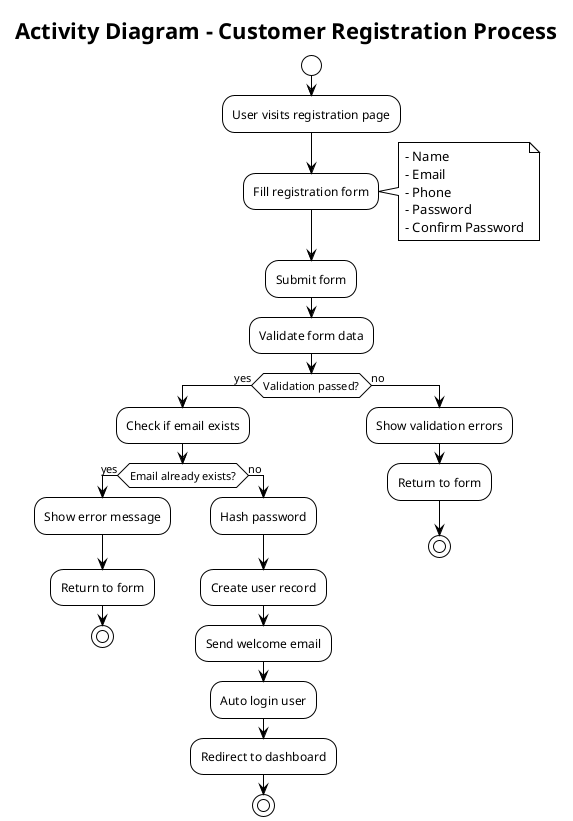 @startuml Activity Diagrams - ARDFYA v2.1

!theme plain

' ========================================
' 1. Customer Registration Process
' ========================================
title Activity Diagram - Customer Registration Process

start
:User visits registration page;
:Fill registration form;
note right
  - Name
  - Email
  - Phone
  - Password
  - Confirm Password
end note

:Submit form;
:Validate form data;

if (Validation passed?) then (yes)
  :Check if email exists;
  if (Email already exists?) then (yes)
    :Show error message;
    :Return to form;
    stop
  else (no)
    :Hash password;
    :Create user record;
    :Send welcome email;
    :Auto login user;
    :Redirect to dashboard;
    stop
  endif
else (no)
  :Show validation errors;
  :Return to form;
  stop
endif

@enduml

@startuml Activity Diagram - Customer Login Process

title Activity Diagram - Customer Login Process

start
:User visits login page;
:Enter credentials;
note right
  - Email
  - Password
  - Remember me (optional)
end note

:Submit login form;
:Validate credentials;

if (Credentials valid?) then (yes)
  :Check if user is active;
  if (User active?) then (yes)
    :Create session;
    if (Remember me checked?) then (yes)
      :Set remember token;
    endif
    :Redirect to intended page or dashboard;
    stop
  else (no)
    :Show account disabled message;
    stop
  endif
else (no)
  :Show invalid credentials error;
  :Return to login form;
  stop
endif

@enduml

@startuml Activity Diagram - Inquiry Submission Process

title Activity Diagram - Inquiry Submission Process

start
:User accesses inquiry form;
note right
  Can be Guest or Customer
end note

if (User logged in?) then (no)
  :Show login/register option;
  :User chooses to continue as guest or login;
  if (Choose to login?) then (yes)
    :Redirect to login;
    :After login, return to inquiry;
  endif
endif

:Fill inquiry form;
note right
  - Service selection
  - Project title
  - Description
  - Budget range
  - Location
  - Timeline
  - Contact info (if guest)
end note

:Submit inquiry;
:Validate form data;

if (Validation passed?) then (yes)
  if (User is guest?) then (yes)
    :Create temporary user record;
    :Send registration invitation;
  endif
  
  :Save inquiry to database;
  :Set status to 'pending';
  :Send notification to admin;
  :Send confirmation email to user;
  :Show success message;
  :Redirect to inquiry tracking page;
  stop
else (no)
  :Show validation errors;
  :Return to form;
  stop
endif

@enduml

@startuml Activity Diagram - Admin Inquiry Management Process

title Activity Diagram - Admin Inquiry Management Process

start
:Admin accesses inquiry dashboard;
:View list of inquiries;
note right
  - Filter by status
  - Filter by priority
  - Search by customer
  - Sort by date
end note

:Select inquiry to review;
:View inquiry details;
note right
  - Customer information
  - Service requested
  - Project details
  - Budget and timeline
end note

:Admin reviews inquiry;

if (Inquiry acceptable?) then (yes)
  :Change status to 'approved';
  :Add admin notes;
  :Estimate project details;
  
  if (Create project immediately?) then (yes)
    :Create new project;
    :Link to inquiry;
    :Set project status to 'planning';
    :Assign team members;
    :Set initial timeline;
    :Change inquiry status to 'converted';
  else (no)
    :Save approval notes;
    :Send approval email to customer;
  endif
  
  :Update inquiry record;
  :Send notification to customer;
  stop
  
else (no)
  :Change status to 'rejected';
  :Add rejection reason;
  :Send rejection email to customer;
  :Update inquiry record;
  stop
endif

@enduml

@startuml Activity Diagram - Project Creation & Management Process

title Activity Diagram - Project Creation & Management Process

start
:Admin creates new project;
note right
  Can be from inquiry or direct creation
end note

:Fill project details;
note right
  - Project title
  - Description
  - Customer assignment
  - Service type
  - Budget
  - Timeline
  - Location
  - Team assignment
end note

:Save project;
:Set initial status to 'planning';
:Send notification to customer;

:Project management loop;
repeat
  :Admin updates project;
  note right
    - Update progress percentage
    - Change status
    - Add notes
    - Upload photos
    - Update timeline
    - Modify budget
  end note
  
  :Save updates;
  :Send update notification to customer;
  
  if (Status changed to completed?) then (yes)
    :Set actual end date;
    :Generate completion report;
    :Send completion notification;
    :Update portfolio if applicable;
    break
  endif
  
  if (Customer requests changes?) then (yes)
    :Review change request;
    :Update project accordingly;
  endif
  
repeat while (Project not completed?)

:Project completed;
stop

@enduml

@startuml Activity Diagram - Contract Generation & Management Process

title Activity Diagram - Contract Generation & Management Process

start
:Admin initiates contract creation;
:Select project for contract;
:Fill contract details;
note right
  - Contract title
  - Description
  - Total amount
  - Payment terms
  - Start/End dates
  - Terms & conditions
end note

:Generate contract number;
:Save contract as 'draft';
:Review contract details;

if (Contract ready?) then (yes)
  :Change status to 'sent';
  :Generate PDF contract;
  :Send contract to customer;
  :Send notification email;
  
  :Wait for customer response;
  
  if (Customer signs contract?) then (yes)
    :Update status to 'signed';
    :Set signed date;
    :Change status to 'active';
    :Initialize payment tracking;
    :Send confirmation to both parties;
    
    :Payment management loop;
    repeat
      if (Payment received?) then (yes)
        :Record payment;
        :Update payment status;
        :Send payment confirmation;
        
        if (Fully paid?) then (yes)
          :Update payment status to 'paid';
          :Generate receipt;
          break
        endif
      endif
      
      if (Payment overdue?) then (yes)
        :Update status to 'overdue';
        :Send reminder email;
      endif
      
    repeat while (Not fully paid?)
    
    :Contract completed;
    stop
    
  else (no)
    :Contract rejected or expired;
    :Update status to 'cancelled';
    :Send notification;
    stop
  endif
  
else (no)
  :Return to editing;
  :Make necessary changes;
  stop
endif

@enduml

@startuml Activity Diagram - Portfolio Management Process (NEW v2.1)

title Activity Diagram - Portfolio Management Process (NEW v2.1)

start
:Admin accesses portfolio management;
:View portfolio list;
note right
  - Filter by category
  - Filter by status
  - Search by title
  - Sort by date/ordering
end note

if (Create new portfolio?) then (yes)
  :Click create new portfolio;
  :Fill portfolio form;
  note right
    - Title
    - Description
    - Category
    - Client name
    - Location
    - Completion date
    - Project value
    - Image upload
    - Featured status
    - Active status
    - Ordering
  end note

  :Validate form data;

  if (Validation passed?) then (yes)
    if (Image uploaded?) then (yes)
      :Validate image;
      :Resize and optimize image;
      :Store image in storage;
    endif

    :Save portfolio to database;
    :Set default ordering if not specified;

    if (Set as featured?) then (yes)
      :Update homepage display;
      :Refresh featured portfolio cache;
    endif

    :Show success message;
    :Redirect to portfolio list;
    stop

  else (no)
    :Show validation errors;
    :Return to form;
    stop
  endif

else (no)
  :Select existing portfolio to edit;
  :Load portfolio data;
  :Update portfolio details;

  if (Changes made?) then (yes)
    :Validate changes;

    if (Validation passed?) then (yes)
      :Update database record;

      if (Featured status changed?) then (yes)
        :Update homepage display;
        :Refresh cache;
      endif

      :Show success message;
      stop

    else (no)
      :Show validation errors;
      stop
    endif
  endif
endif

@enduml

@startuml Activity Diagram - Real-time Chat Process

title Activity Diagram - Real-time Chat Process

start
:User opens chat interface;
note right
  Can be Customer or Admin
end note

:Load chat history;
:Display existing messages;
:Mark messages as read;

:Chat session active;
repeat
  if (User types message?) then (yes)
    :Compose message;
    :Click send button;
    :Validate message content;

    if (Message valid?) then (yes)
      :Save message to database;
      :Broadcast message via Pusher;
      :Update chat interface;
      :Send push notification to recipient;

      if (Recipient online?) then (yes)
        :Show message immediately;
        :Play notification sound;
      else (no)
        :Queue email notification;
      endif

    else (no)
      :Show validation error;
    endif
  endif

  if (New message received?) then (yes)
    :Display new message;
    :Play notification sound;
    :Update unread count;

    if (Chat window active?) then (yes)
      :Mark as read automatically;
    endif
  endif

  if (User closes chat?) then (yes)
    :Save chat state;
    :Disconnect from Pusher;
    break
  endif

repeat while (Chat session active?)

:Chat session ended;
stop

@enduml

@startuml Activity Diagram - Admin Dashboard Analytics Process

title Activity Diagram - Admin Dashboard Analytics Process

start
:Admin accesses dashboard;
:Load dashboard data;

fork
  :Calculate total customers;
  :Get customer growth rate;
fork again
  :Calculate total inquiries;
  :Get inquiry status breakdown;
  :Calculate conversion rate;
fork again
  :Calculate active projects;
  :Get project status distribution;
  :Calculate completion rate;
fork again
  :Calculate total revenue;
  :Get payment status summary;
  :Calculate monthly revenue;
fork again
  :Get recent activities;
  :Load latest inquiries;
  :Load project updates;
end fork

:Compile dashboard data;
:Generate charts and graphs;
note right
  - Customer growth chart
  - Inquiry status pie chart
  - Project timeline chart
  - Revenue trend chart
  - Recent activities list
end note

:Display dashboard;
:Set auto-refresh timer;

repeat
  :Wait for refresh interval;
  :Update real-time data;
  note right
    - New inquiries count
    - Active chat notifications
    - Project status changes
    - Payment notifications
  end note

  :Update dashboard widgets;

repeat while (Dashboard active?)

:Dashboard session ended;
stop

@enduml
